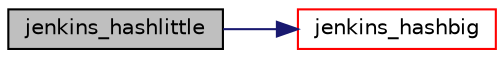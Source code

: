 digraph "jenkins_hashlittle"
{
  bgcolor="transparent";
  edge [fontname="Helvetica",fontsize="10",labelfontname="Helvetica",labelfontsize="10"];
  node [fontname="Helvetica",fontsize="10",shape=record];
  rankdir="LR";
  Node1 [label="jenkins_hashlittle",height=0.2,width=0.4,color="black", fillcolor="grey75", style="filled", fontcolor="black"];
  Node1 -> Node2 [color="midnightblue",fontsize="10",style="solid",fontname="Helvetica"];
  Node2 [label="jenkins_hashbig",height=0.2,width=0.4,color="red",URL="$a09058.html#adafcb23666add1fdf42a20c4ccd1eeb5"];
}
